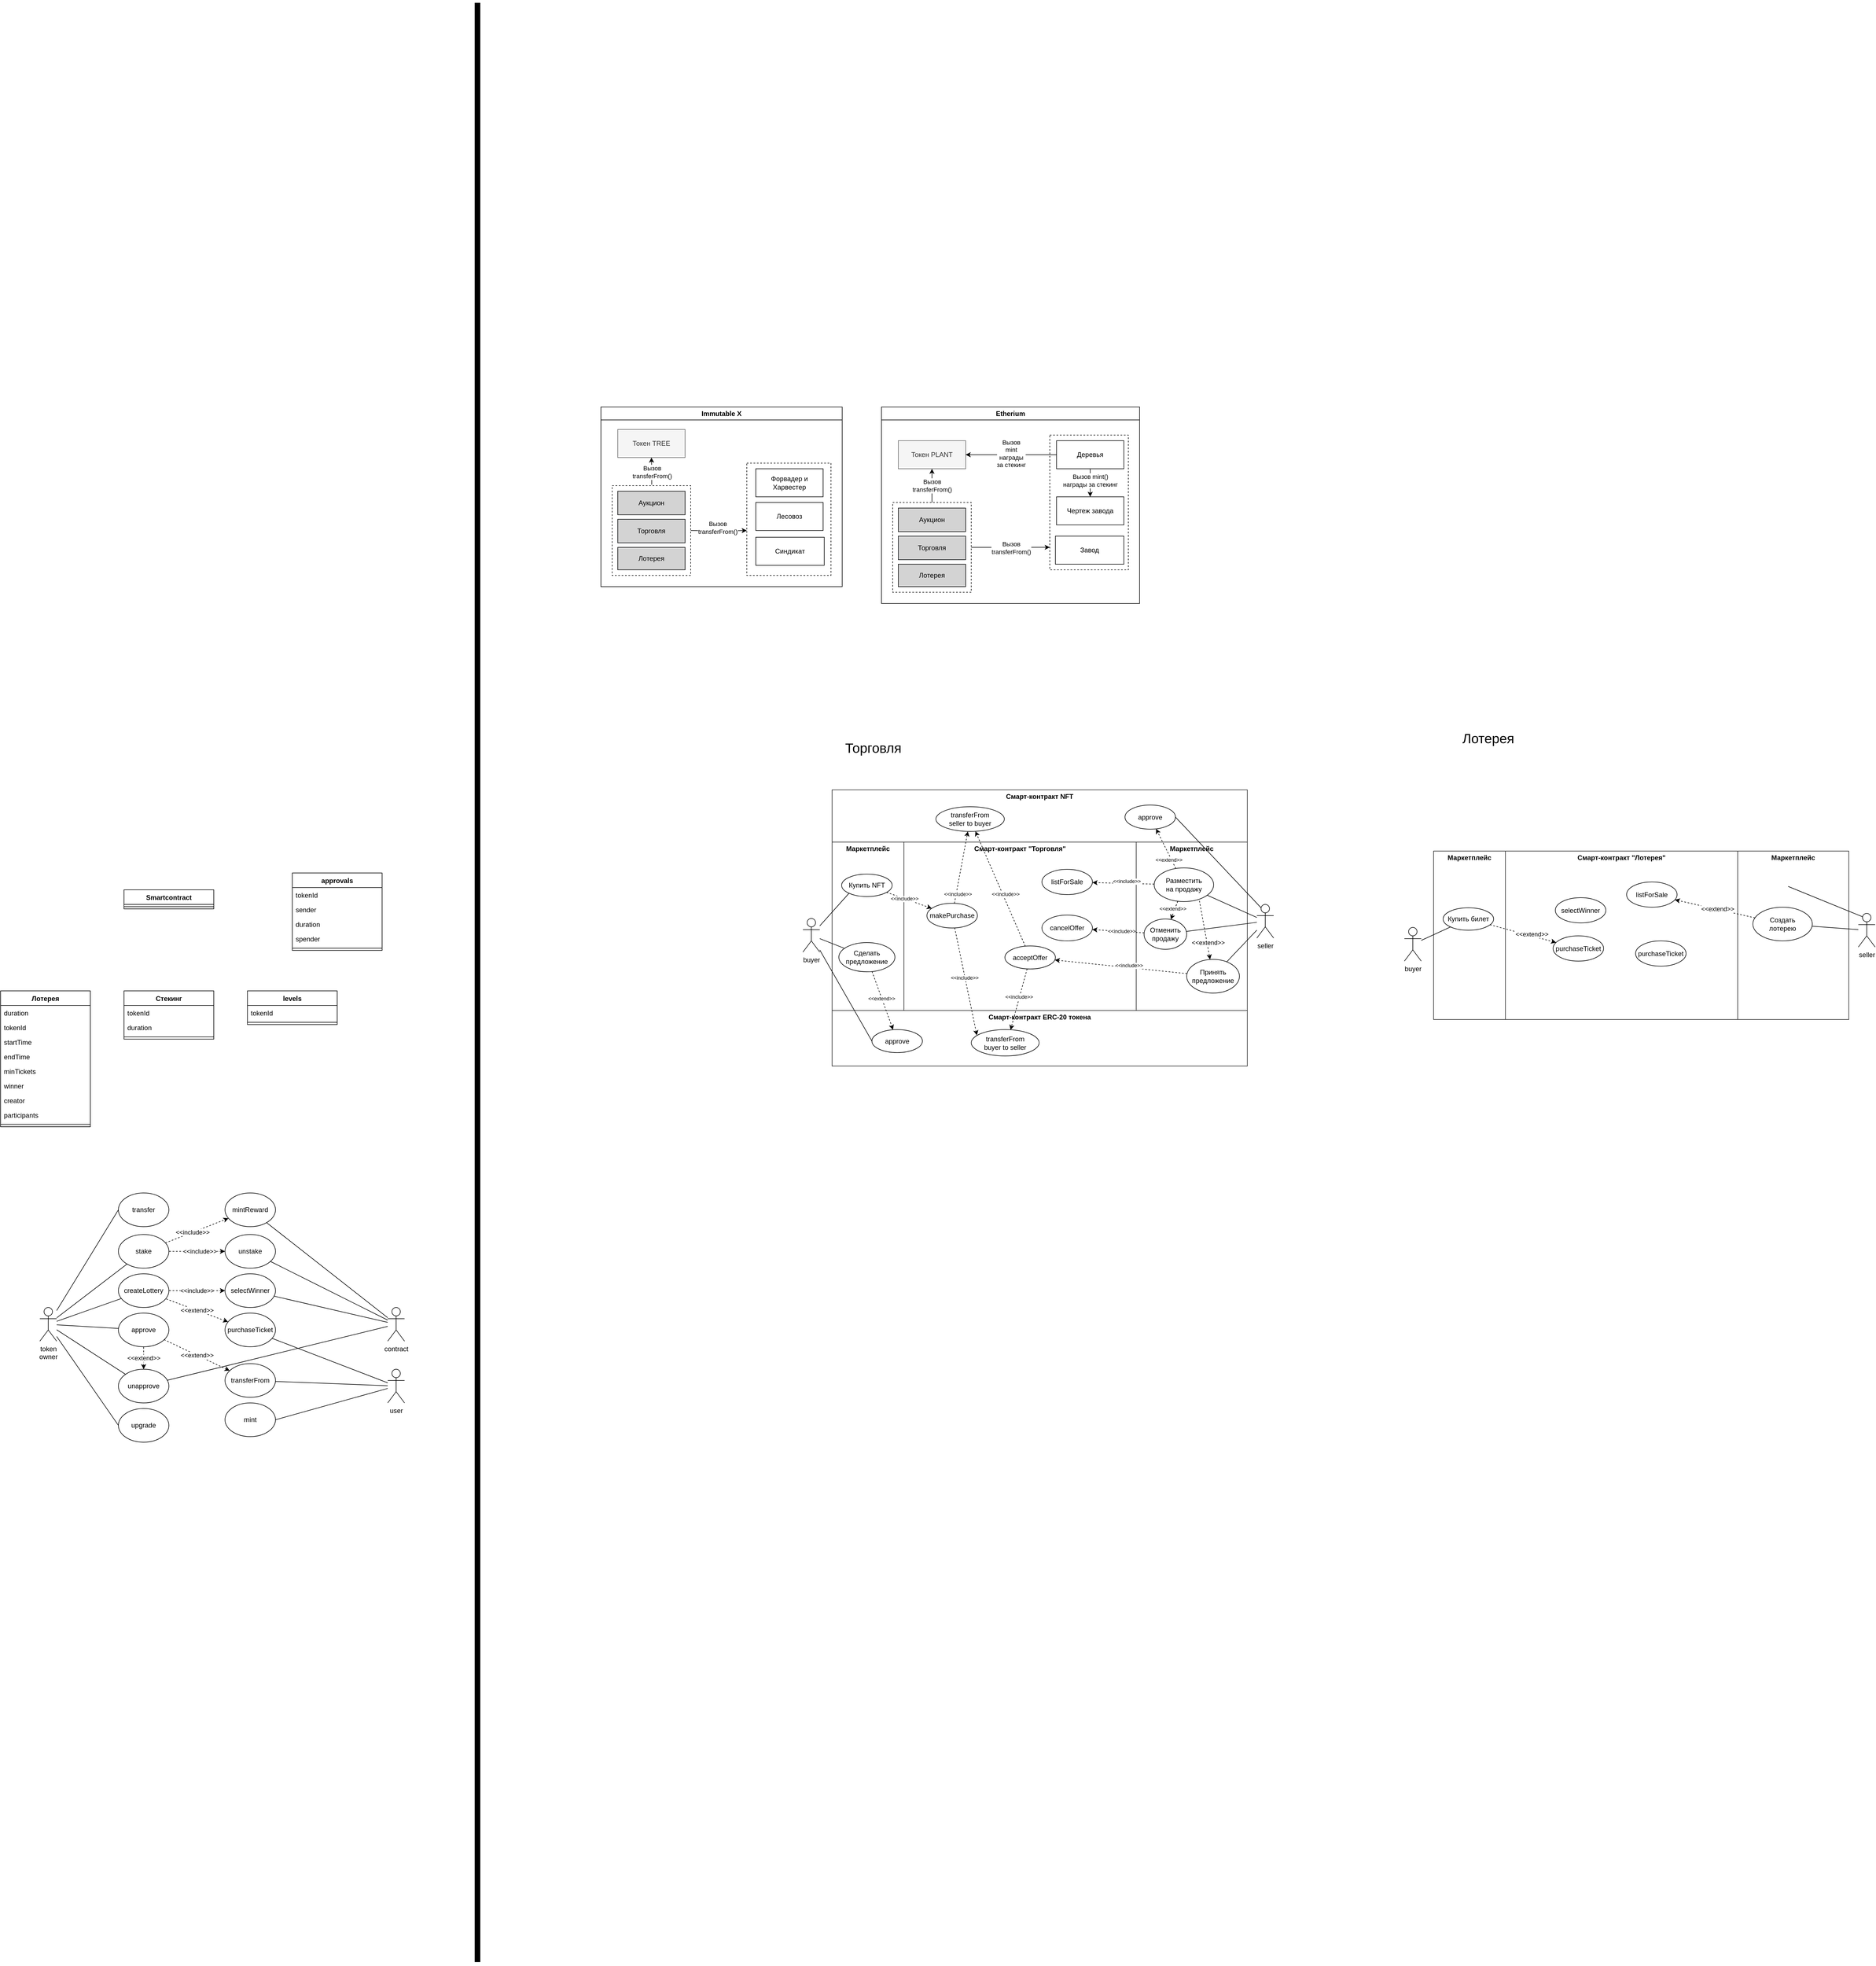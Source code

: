 <mxfile version="21.0.2" type="github">
  <diagram name="Страница 1" id="BOJsoSEfQLmtbxHjsDLz">
    <mxGraphModel dx="717" dy="1202" grid="0" gridSize="10" guides="1" tooltips="1" connect="1" arrows="1" fold="1" page="0" pageScale="1" pageWidth="1169" pageHeight="827" math="0" shadow="0">
      <root>
        <mxCell id="0" />
        <mxCell id="1" parent="0" />
        <mxCell id="U-HvtogTb1K9tVLTSSLx-77" value="Смарт-контракт &quot;Торговля&quot;" style="swimlane;whiteSpace=wrap;html=1;labelBorderColor=none;swimlaneLine=0;fontColor=default;strokeColor=#242424;" vertex="1" parent="1">
          <mxGeometry x="1760" y="825" width="414" height="300" as="geometry" />
        </mxCell>
        <mxCell id="U-HvtogTb1K9tVLTSSLx-73" value="acceptOffer" style="ellipse;whiteSpace=wrap;html=1;" vertex="1" parent="U-HvtogTb1K9tVLTSSLx-77">
          <mxGeometry x="180" y="185" width="90" height="41" as="geometry" />
        </mxCell>
        <mxCell id="U-HvtogTb1K9tVLTSSLx-120" value="cancelOffer" style="ellipse;whiteSpace=wrap;html=1;" vertex="1" parent="U-HvtogTb1K9tVLTSSLx-77">
          <mxGeometry x="246" y="130" width="90" height="46" as="geometry" />
        </mxCell>
        <mxCell id="U-HvtogTb1K9tVLTSSLx-128" value="listForSale" style="ellipse;whiteSpace=wrap;html=1;" vertex="1" parent="U-HvtogTb1K9tVLTSSLx-77">
          <mxGeometry x="246" y="48.5" width="90" height="45" as="geometry" />
        </mxCell>
        <mxCell id="U-HvtogTb1K9tVLTSSLx-143" value="makePurchase" style="ellipse;whiteSpace=wrap;html=1;" vertex="1" parent="U-HvtogTb1K9tVLTSSLx-77">
          <mxGeometry x="41" y="109" width="90" height="44" as="geometry" />
        </mxCell>
        <mxCell id="U-HvtogTb1K9tVLTSSLx-76" value="Смарт-контракт NFT" style="swimlane;whiteSpace=wrap;html=1;swimlaneLine=0;gradientColor=none;fillColor=none;strokeColor=#242424;fontColor=default;" vertex="1" parent="1">
          <mxGeometry x="1632" y="732" width="740" height="93" as="geometry" />
        </mxCell>
        <mxCell id="U-HvtogTb1K9tVLTSSLx-75" value="approve" style="ellipse;whiteSpace=wrap;html=1;" vertex="1" parent="U-HvtogTb1K9tVLTSSLx-76">
          <mxGeometry x="522" y="27" width="90" height="43" as="geometry" />
        </mxCell>
        <mxCell id="U-HvtogTb1K9tVLTSSLx-79" value="transferFrom &lt;br&gt;seller to buyer" style="ellipse;whiteSpace=wrap;html=1;" vertex="1" parent="U-HvtogTb1K9tVLTSSLx-76">
          <mxGeometry x="185" y="30" width="122" height="44" as="geometry" />
        </mxCell>
        <mxCell id="U-HvtogTb1K9tVLTSSLx-80" value="Смарт-контракт ERC-20 токена" style="swimlane;whiteSpace=wrap;html=1;swimlaneLine=0;gradientColor=none;fillColor=none;strokeColor=#242424;fontColor=default;" vertex="1" parent="1">
          <mxGeometry x="1632" y="1125" width="740" height="99" as="geometry" />
        </mxCell>
        <mxCell id="U-HvtogTb1K9tVLTSSLx-93" value="approve" style="ellipse;whiteSpace=wrap;html=1;" vertex="1" parent="U-HvtogTb1K9tVLTSSLx-80">
          <mxGeometry x="71" y="34" width="90" height="41" as="geometry" />
        </mxCell>
        <mxCell id="U-HvtogTb1K9tVLTSSLx-94" value="transferFrom &lt;br&gt;buyer to seller" style="ellipse;whiteSpace=wrap;html=1;" vertex="1" parent="U-HvtogTb1K9tVLTSSLx-80">
          <mxGeometry x="248" y="34" width="121" height="47" as="geometry" />
        </mxCell>
        <mxCell id="U-HvtogTb1K9tVLTSSLx-109" value="Маркетплейс" style="swimlane;whiteSpace=wrap;html=1;labelBorderColor=none;swimlaneLine=0;fillStyle=solid;gradientColor=none;fillColor=none;strokeColor=#242424;fontColor=default;" vertex="1" parent="1">
          <mxGeometry x="1632" y="825" width="128" height="300" as="geometry" />
        </mxCell>
        <mxCell id="U-HvtogTb1K9tVLTSSLx-111" value="Сделать предложение" style="ellipse;whiteSpace=wrap;html=1;" vertex="1" parent="U-HvtogTb1K9tVLTSSLx-109">
          <mxGeometry x="12" y="179" width="100" height="52" as="geometry" />
        </mxCell>
        <mxCell id="U-HvtogTb1K9tVLTSSLx-135" value="Купить NFT" style="ellipse;whiteSpace=wrap;html=1;" vertex="1" parent="U-HvtogTb1K9tVLTSSLx-109">
          <mxGeometry x="17" y="57" width="90" height="40" as="geometry" />
        </mxCell>
        <mxCell id="U-HvtogTb1K9tVLTSSLx-148" value="Маркетплейс" style="swimlane;whiteSpace=wrap;html=1;labelBorderColor=none;swimlaneLine=0;fillStyle=solid;gradientColor=none;fillColor=none;strokeColor=#242424;fontColor=default;" vertex="1" parent="1">
          <mxGeometry x="2174" y="825" width="198" height="300" as="geometry" />
        </mxCell>
        <mxCell id="U-HvtogTb1K9tVLTSSLx-115" value="Принять предложение" style="ellipse;whiteSpace=wrap;html=1;" vertex="1" parent="U-HvtogTb1K9tVLTSSLx-148">
          <mxGeometry x="90" y="209" width="94" height="60" as="geometry" />
        </mxCell>
        <mxCell id="U-HvtogTb1K9tVLTSSLx-116" value="Разместить &lt;br&gt;на продажу" style="ellipse;whiteSpace=wrap;html=1;" vertex="1" parent="U-HvtogTb1K9tVLTSSLx-148">
          <mxGeometry x="32" y="46" width="106" height="60" as="geometry" />
        </mxCell>
        <mxCell id="U-HvtogTb1K9tVLTSSLx-92" value="Отменить продажу" style="ellipse;whiteSpace=wrap;html=1;" vertex="1" parent="U-HvtogTb1K9tVLTSSLx-148">
          <mxGeometry x="14" y="137" width="76" height="54" as="geometry" />
        </mxCell>
        <mxCell id="U-HvtogTb1K9tVLTSSLx-162" style="rounded=0;orthogonalLoop=1;jettySize=auto;html=1;endArrow=classic;endFill=1;dashed=1;" edge="1" parent="U-HvtogTb1K9tVLTSSLx-148" source="U-HvtogTb1K9tVLTSSLx-116" target="U-HvtogTb1K9tVLTSSLx-92">
          <mxGeometry relative="1" as="geometry">
            <mxPoint x="92" y="192" as="sourcePoint" />
            <mxPoint x="91" y="235" as="targetPoint" />
          </mxGeometry>
        </mxCell>
        <mxCell id="U-HvtogTb1K9tVLTSSLx-163" value="&amp;lt;&amp;lt;extend&amp;gt;&amp;gt;" style="edgeLabel;html=1;align=center;verticalAlign=middle;resizable=0;points=[];fontSize=9;" vertex="1" connectable="0" parent="U-HvtogTb1K9tVLTSSLx-162">
          <mxGeometry x="-0.112" y="-4" relative="1" as="geometry">
            <mxPoint as="offset" />
          </mxGeometry>
        </mxCell>
        <mxCell id="U-HvtogTb1K9tVLTSSLx-182" value="" style="rounded=0;orthogonalLoop=1;jettySize=auto;html=1;endArrow=none;endFill=1;dashed=1;" edge="1" parent="U-HvtogTb1K9tVLTSSLx-148" source="U-HvtogTb1K9tVLTSSLx-116" target="U-HvtogTb1K9tVLTSSLx-92">
          <mxGeometry relative="1" as="geometry">
            <mxPoint x="2300" y="930" as="sourcePoint" />
            <mxPoint x="2268" y="1047" as="targetPoint" />
          </mxGeometry>
        </mxCell>
        <mxCell id="U-HvtogTb1K9tVLTSSLx-183" value="&amp;lt;&amp;lt;extend&amp;gt;&amp;gt;" style="edgeLabel;html=1;align=center;verticalAlign=middle;resizable=0;points=[];fontSize=9;" vertex="1" connectable="0" parent="U-HvtogTb1K9tVLTSSLx-182">
          <mxGeometry x="-0.112" y="-4" relative="1" as="geometry">
            <mxPoint as="offset" />
          </mxGeometry>
        </mxCell>
        <mxCell id="U-HvtogTb1K9tVLTSSLx-160" style="rounded=0;orthogonalLoop=1;jettySize=auto;html=1;endArrow=classic;endFill=1;dashed=1;startArrow=none;exitX=0.761;exitY=0.977;exitDx=0;exitDy=0;exitPerimeter=0;" edge="1" parent="U-HvtogTb1K9tVLTSSLx-148" source="U-HvtogTb1K9tVLTSSLx-116" target="U-HvtogTb1K9tVLTSSLx-115">
          <mxGeometry relative="1" as="geometry">
            <mxPoint x="60" y="168" as="sourcePoint" />
            <mxPoint x="-200" y="157" as="targetPoint" />
          </mxGeometry>
        </mxCell>
        <mxCell id="U-HvtogTb1K9tVLTSSLx-185" value="&amp;lt;&amp;lt;extend&amp;gt;&amp;gt;" style="edgeLabel;html=1;align=center;verticalAlign=middle;resizable=0;points=[];" vertex="1" connectable="0" parent="U-HvtogTb1K9tVLTSSLx-160">
          <mxGeometry x="0.083" y="1" relative="1" as="geometry">
            <mxPoint x="4" y="18" as="offset" />
          </mxGeometry>
        </mxCell>
        <mxCell id="nKu6EM1XER9Ci5rSMsAZ-72" value="Etherium" style="swimlane;whiteSpace=wrap;html=1;" parent="1" vertex="1">
          <mxGeometry x="1720" y="50" width="460" height="350" as="geometry" />
        </mxCell>
        <mxCell id="U-HvtogTb1K9tVLTSSLx-21" value="" style="rounded=0;whiteSpace=wrap;html=1;fillColor=none;dashed=1;" vertex="1" parent="nKu6EM1XER9Ci5rSMsAZ-72">
          <mxGeometry x="20" y="170" width="140" height="160" as="geometry" />
        </mxCell>
        <mxCell id="nKu6EM1XER9Ci5rSMsAZ-283" value="Лотерея" style="rounded=0;whiteSpace=wrap;html=1;fillColor=#d3d3d3;" parent="nKu6EM1XER9Ci5rSMsAZ-72" vertex="1">
          <mxGeometry x="30" y="280" width="120" height="40" as="geometry" />
        </mxCell>
        <mxCell id="nKu6EM1XER9Ci5rSMsAZ-284" value="Аукцион" style="rounded=0;whiteSpace=wrap;html=1;fillColor=#d3d3d3;" parent="nKu6EM1XER9Ci5rSMsAZ-72" vertex="1">
          <mxGeometry x="30" y="180" width="120" height="42" as="geometry" />
        </mxCell>
        <mxCell id="nKu6EM1XER9Ci5rSMsAZ-285" value="Торговля" style="rounded=0;whiteSpace=wrap;html=1;fillColor=#d3d3d3;strokeColor=#030608;" parent="nKu6EM1XER9Ci5rSMsAZ-72" vertex="1">
          <mxGeometry x="30" y="230" width="120" height="42" as="geometry" />
        </mxCell>
        <mxCell id="nKu6EM1XER9Ci5rSMsAZ-290" style="edgeStyle=orthogonalEdgeStyle;rounded=0;orthogonalLoop=1;jettySize=auto;html=1;startArrow=none;startFill=0;endArrow=classic;endFill=1;exitX=0.5;exitY=0;exitDx=0;exitDy=0;" parent="nKu6EM1XER9Ci5rSMsAZ-72" source="U-HvtogTb1K9tVLTSSLx-21" target="nKu6EM1XER9Ci5rSMsAZ-299" edge="1">
          <mxGeometry relative="1" as="geometry">
            <mxPoint x="90" y="260" as="sourcePoint" />
            <mxPoint x="90" y="330" as="targetPoint" />
            <Array as="points" />
          </mxGeometry>
        </mxCell>
        <mxCell id="nKu6EM1XER9Ci5rSMsAZ-293" value="Вызов&lt;br&gt;transferFrom()" style="edgeLabel;html=1;align=center;verticalAlign=middle;resizable=0;points=[];" parent="nKu6EM1XER9Ci5rSMsAZ-290" vertex="1" connectable="0">
          <mxGeometry x="0.236" y="1" relative="1" as="geometry">
            <mxPoint x="1" y="7" as="offset" />
          </mxGeometry>
        </mxCell>
        <mxCell id="nKu6EM1XER9Ci5rSMsAZ-296" value="Деревья" style="rounded=0;whiteSpace=wrap;html=1;" parent="nKu6EM1XER9Ci5rSMsAZ-72" vertex="1">
          <mxGeometry x="312" y="60" width="120" height="50" as="geometry" />
        </mxCell>
        <mxCell id="nKu6EM1XER9Ci5rSMsAZ-299" value="Токен PLANT" style="rounded=0;whiteSpace=wrap;html=1;fillColor=#f5f5f5;fontColor=#333333;strokeColor=#666666;" parent="nKu6EM1XER9Ci5rSMsAZ-72" vertex="1">
          <mxGeometry x="30" y="60" width="120" height="50" as="geometry" />
        </mxCell>
        <mxCell id="nKu6EM1XER9Ci5rSMsAZ-300" style="edgeStyle=orthogonalEdgeStyle;rounded=0;orthogonalLoop=1;jettySize=auto;html=1;" parent="nKu6EM1XER9Ci5rSMsAZ-72" source="nKu6EM1XER9Ci5rSMsAZ-296" target="nKu6EM1XER9Ci5rSMsAZ-299" edge="1">
          <mxGeometry relative="1" as="geometry">
            <Array as="points" />
            <mxPoint x="-100" y="180" as="sourcePoint" />
          </mxGeometry>
        </mxCell>
        <mxCell id="nKu6EM1XER9Ci5rSMsAZ-301" value="Вызов&lt;br&gt;mint&lt;br&gt;награды &lt;br&gt;за стекинг" style="edgeLabel;html=1;align=center;verticalAlign=middle;resizable=0;points=[];" parent="nKu6EM1XER9Ci5rSMsAZ-300" vertex="1" connectable="0">
          <mxGeometry x="-0.15" relative="1" as="geometry">
            <mxPoint x="-12" y="-2" as="offset" />
          </mxGeometry>
        </mxCell>
        <mxCell id="nKu6EM1XER9Ci5rSMsAZ-302" value="Чертеж завода" style="rounded=0;whiteSpace=wrap;html=1;" parent="nKu6EM1XER9Ci5rSMsAZ-72" vertex="1">
          <mxGeometry x="312" y="160" width="120" height="50" as="geometry" />
        </mxCell>
        <mxCell id="nKu6EM1XER9Ci5rSMsAZ-303" value="" style="endArrow=classic;startArrow=none;html=1;rounded=0;startFill=0;" parent="nKu6EM1XER9Ci5rSMsAZ-72" source="nKu6EM1XER9Ci5rSMsAZ-296" target="nKu6EM1XER9Ci5rSMsAZ-302" edge="1">
          <mxGeometry width="50" height="50" relative="1" as="geometry">
            <mxPoint x="-100" y="120" as="sourcePoint" />
            <mxPoint x="30" y="130" as="targetPoint" />
          </mxGeometry>
        </mxCell>
        <mxCell id="nKu6EM1XER9Ci5rSMsAZ-306" value="Вызов mint()&lt;br style=&quot;border-color: var(--border-color);&quot;&gt;награды за стекинг" style="edgeLabel;html=1;align=center;verticalAlign=middle;resizable=0;points=[];" parent="nKu6EM1XER9Ci5rSMsAZ-303" vertex="1" connectable="0">
          <mxGeometry x="-0.34" y="2" relative="1" as="geometry">
            <mxPoint x="-2" y="4" as="offset" />
          </mxGeometry>
        </mxCell>
        <mxCell id="nKu6EM1XER9Ci5rSMsAZ-297" value="Завод" style="rounded=0;whiteSpace=wrap;html=1;" parent="nKu6EM1XER9Ci5rSMsAZ-72" vertex="1">
          <mxGeometry x="310" y="230" width="122" height="50" as="geometry" />
        </mxCell>
        <mxCell id="U-HvtogTb1K9tVLTSSLx-20" value="" style="rounded=0;whiteSpace=wrap;html=1;fillColor=none;dashed=1;" vertex="1" parent="nKu6EM1XER9Ci5rSMsAZ-72">
          <mxGeometry x="300" y="50" width="140" height="240" as="geometry" />
        </mxCell>
        <mxCell id="U-HvtogTb1K9tVLTSSLx-18" style="edgeStyle=orthogonalEdgeStyle;rounded=0;orthogonalLoop=1;jettySize=auto;html=1;entryX=0;entryY=0.833;entryDx=0;entryDy=0;startArrow=none;startFill=0;endArrow=classic;endFill=1;entryPerimeter=0;" edge="1" parent="nKu6EM1XER9Ci5rSMsAZ-72" source="U-HvtogTb1K9tVLTSSLx-21" target="U-HvtogTb1K9tVLTSSLx-20">
          <mxGeometry relative="1" as="geometry">
            <mxPoint x="210" y="310" as="sourcePoint" />
            <mxPoint x="210" y="230" as="targetPoint" />
          </mxGeometry>
        </mxCell>
        <mxCell id="U-HvtogTb1K9tVLTSSLx-19" value="Вызов&lt;br style=&quot;border-color: var(--border-color);&quot;&gt;transferFrom()" style="edgeLabel;html=1;align=center;verticalAlign=middle;resizable=0;points=[];" vertex="1" connectable="0" parent="U-HvtogTb1K9tVLTSSLx-18">
          <mxGeometry x="0.262" relative="1" as="geometry">
            <mxPoint x="-18" y="1" as="offset" />
          </mxGeometry>
        </mxCell>
        <mxCell id="nKu6EM1XER9Ci5rSMsAZ-115" style="rounded=0;orthogonalLoop=1;jettySize=auto;html=1;startArrow=none;startFill=0;endArrow=none;endFill=0;" parent="1" source="nKu6EM1XER9Ci5rSMsAZ-113" target="nKu6EM1XER9Ci5rSMsAZ-114" edge="1">
          <mxGeometry relative="1" as="geometry" />
        </mxCell>
        <mxCell id="nKu6EM1XER9Ci5rSMsAZ-155" style="rounded=0;orthogonalLoop=1;jettySize=auto;html=1;startArrow=none;startFill=0;endArrow=none;endFill=0;" parent="1" source="nKu6EM1XER9Ci5rSMsAZ-113" target="nKu6EM1XER9Ci5rSMsAZ-153" edge="1">
          <mxGeometry relative="1" as="geometry" />
        </mxCell>
        <mxCell id="nKu6EM1XER9Ci5rSMsAZ-188" style="edgeStyle=none;rounded=0;orthogonalLoop=1;jettySize=auto;html=1;entryX=0;entryY=0.5;entryDx=0;entryDy=0;startArrow=none;startFill=0;endArrow=none;endFill=0;" parent="1" source="nKu6EM1XER9Ci5rSMsAZ-113" target="nKu6EM1XER9Ci5rSMsAZ-187" edge="1">
          <mxGeometry relative="1" as="geometry" />
        </mxCell>
        <mxCell id="nKu6EM1XER9Ci5rSMsAZ-190" style="edgeStyle=none;rounded=0;orthogonalLoop=1;jettySize=auto;html=1;startArrow=none;startFill=0;endArrow=none;endFill=0;" parent="1" source="nKu6EM1XER9Ci5rSMsAZ-113" target="nKu6EM1XER9Ci5rSMsAZ-172" edge="1">
          <mxGeometry relative="1" as="geometry">
            <mxPoint x="360" y="1734" as="targetPoint" />
          </mxGeometry>
        </mxCell>
        <mxCell id="nKu6EM1XER9Ci5rSMsAZ-251" style="edgeStyle=none;rounded=0;orthogonalLoop=1;jettySize=auto;html=1;startArrow=none;startFill=0;endArrow=none;endFill=0;" parent="1" source="nKu6EM1XER9Ci5rSMsAZ-113" target="nKu6EM1XER9Ci5rSMsAZ-250" edge="1">
          <mxGeometry relative="1" as="geometry" />
        </mxCell>
        <mxCell id="nKu6EM1XER9Ci5rSMsAZ-113" value="token&lt;br&gt;owner" style="shape=umlActor;verticalLabelPosition=bottom;verticalAlign=top;html=1;outlineConnect=0;" parent="1" vertex="1">
          <mxGeometry x="220" y="1654" width="30" height="60" as="geometry" />
        </mxCell>
        <mxCell id="nKu6EM1XER9Ci5rSMsAZ-114" value="stake" style="ellipse;whiteSpace=wrap;html=1;" parent="1" vertex="1">
          <mxGeometry x="360" y="1524" width="90" height="60" as="geometry" />
        </mxCell>
        <mxCell id="nKu6EM1XER9Ci5rSMsAZ-117" value="Лотерея" style="swimlane;fontStyle=1;align=center;verticalAlign=top;childLayout=stackLayout;horizontal=1;startSize=26;horizontalStack=0;resizeParent=1;resizeParentMax=0;resizeLast=0;collapsible=1;marginBottom=0;" parent="1" vertex="1">
          <mxGeometry x="150" y="1090" width="160" height="242" as="geometry" />
        </mxCell>
        <mxCell id="nKu6EM1XER9Ci5rSMsAZ-122" value="duration" style="text;strokeColor=none;fillColor=none;align=left;verticalAlign=top;spacingLeft=4;spacingRight=4;overflow=hidden;rotatable=0;points=[[0,0.5],[1,0.5]];portConstraint=eastwest;" parent="nKu6EM1XER9Ci5rSMsAZ-117" vertex="1">
          <mxGeometry y="26" width="160" height="26" as="geometry" />
        </mxCell>
        <mxCell id="nKu6EM1XER9Ci5rSMsAZ-135" value="tokenId" style="text;strokeColor=none;fillColor=none;align=left;verticalAlign=top;spacingLeft=4;spacingRight=4;overflow=hidden;rotatable=0;points=[[0,0.5],[1,0.5]];portConstraint=eastwest;" parent="nKu6EM1XER9Ci5rSMsAZ-117" vertex="1">
          <mxGeometry y="52" width="160" height="26" as="geometry" />
        </mxCell>
        <mxCell id="nKu6EM1XER9Ci5rSMsAZ-123" value="startTime" style="text;strokeColor=none;fillColor=none;align=left;verticalAlign=top;spacingLeft=4;spacingRight=4;overflow=hidden;rotatable=0;points=[[0,0.5],[1,0.5]];portConstraint=eastwest;" parent="nKu6EM1XER9Ci5rSMsAZ-117" vertex="1">
          <mxGeometry y="78" width="160" height="26" as="geometry" />
        </mxCell>
        <mxCell id="nKu6EM1XER9Ci5rSMsAZ-118" value="endTime" style="text;strokeColor=none;fillColor=none;align=left;verticalAlign=top;spacingLeft=4;spacingRight=4;overflow=hidden;rotatable=0;points=[[0,0.5],[1,0.5]];portConstraint=eastwest;" parent="nKu6EM1XER9Ci5rSMsAZ-117" vertex="1">
          <mxGeometry y="104" width="160" height="26" as="geometry" />
        </mxCell>
        <mxCell id="nKu6EM1XER9Ci5rSMsAZ-124" value="minTickets" style="text;strokeColor=none;fillColor=none;align=left;verticalAlign=top;spacingLeft=4;spacingRight=4;overflow=hidden;rotatable=0;points=[[0,0.5],[1,0.5]];portConstraint=eastwest;" parent="nKu6EM1XER9Ci5rSMsAZ-117" vertex="1">
          <mxGeometry y="130" width="160" height="26" as="geometry" />
        </mxCell>
        <mxCell id="nKu6EM1XER9Ci5rSMsAZ-134" value="winner" style="text;strokeColor=none;fillColor=none;align=left;verticalAlign=top;spacingLeft=4;spacingRight=4;overflow=hidden;rotatable=0;points=[[0,0.5],[1,0.5]];portConstraint=eastwest;" parent="nKu6EM1XER9Ci5rSMsAZ-117" vertex="1">
          <mxGeometry y="156" width="160" height="26" as="geometry" />
        </mxCell>
        <mxCell id="nKu6EM1XER9Ci5rSMsAZ-121" value="creator" style="text;strokeColor=none;fillColor=none;align=left;verticalAlign=top;spacingLeft=4;spacingRight=4;overflow=hidden;rotatable=0;points=[[0,0.5],[1,0.5]];portConstraint=eastwest;" parent="nKu6EM1XER9Ci5rSMsAZ-117" vertex="1">
          <mxGeometry y="182" width="160" height="26" as="geometry" />
        </mxCell>
        <mxCell id="nKu6EM1XER9Ci5rSMsAZ-136" value="participants" style="text;strokeColor=none;fillColor=none;align=left;verticalAlign=top;spacingLeft=4;spacingRight=4;overflow=hidden;rotatable=0;points=[[0,0.5],[1,0.5]];portConstraint=eastwest;" parent="nKu6EM1XER9Ci5rSMsAZ-117" vertex="1">
          <mxGeometry y="208" width="160" height="26" as="geometry" />
        </mxCell>
        <mxCell id="nKu6EM1XER9Ci5rSMsAZ-119" value="" style="line;strokeWidth=1;fillColor=none;align=left;verticalAlign=middle;spacingTop=-1;spacingLeft=3;spacingRight=3;rotatable=0;labelPosition=right;points=[];portConstraint=eastwest;strokeColor=inherit;" parent="nKu6EM1XER9Ci5rSMsAZ-117" vertex="1">
          <mxGeometry y="234" width="160" height="8" as="geometry" />
        </mxCell>
        <mxCell id="nKu6EM1XER9Ci5rSMsAZ-137" value="levels" style="swimlane;fontStyle=1;align=center;verticalAlign=top;childLayout=stackLayout;horizontal=1;startSize=26;horizontalStack=0;resizeParent=1;resizeParentMax=0;resizeLast=0;collapsible=1;marginBottom=0;" parent="1" vertex="1">
          <mxGeometry x="590" y="1090" width="160" height="60" as="geometry" />
        </mxCell>
        <mxCell id="nKu6EM1XER9Ci5rSMsAZ-243" value="tokenId" style="text;strokeColor=none;fillColor=none;align=left;verticalAlign=top;spacingLeft=4;spacingRight=4;overflow=hidden;rotatable=0;points=[[0,0.5],[1,0.5]];portConstraint=eastwest;" parent="nKu6EM1XER9Ci5rSMsAZ-137" vertex="1">
          <mxGeometry y="26" width="160" height="26" as="geometry" />
        </mxCell>
        <mxCell id="nKu6EM1XER9Ci5rSMsAZ-146" value="" style="line;strokeWidth=1;fillColor=none;align=left;verticalAlign=middle;spacingTop=-1;spacingLeft=3;spacingRight=3;rotatable=0;labelPosition=right;points=[];portConstraint=eastwest;strokeColor=inherit;" parent="nKu6EM1XER9Ci5rSMsAZ-137" vertex="1">
          <mxGeometry y="52" width="160" height="8" as="geometry" />
        </mxCell>
        <mxCell id="nKu6EM1XER9Ci5rSMsAZ-149" value="unstake" style="ellipse;whiteSpace=wrap;html=1;" parent="1" vertex="1">
          <mxGeometry x="550" y="1524" width="90" height="60" as="geometry" />
        </mxCell>
        <mxCell id="nKu6EM1XER9Ci5rSMsAZ-150" value="mintReward" style="ellipse;whiteSpace=wrap;html=1;" parent="1" vertex="1">
          <mxGeometry x="550" y="1450" width="90" height="60" as="geometry" />
        </mxCell>
        <mxCell id="nKu6EM1XER9Ci5rSMsAZ-151" value="" style="endArrow=none;dashed=1;html=1;rounded=0;startArrow=classic;startFill=1;" parent="1" source="nKu6EM1XER9Ci5rSMsAZ-149" target="nKu6EM1XER9Ci5rSMsAZ-114" edge="1">
          <mxGeometry width="50" height="50" relative="1" as="geometry">
            <mxPoint x="200" y="1584" as="sourcePoint" />
            <mxPoint x="250" y="1534" as="targetPoint" />
          </mxGeometry>
        </mxCell>
        <mxCell id="nKu6EM1XER9Ci5rSMsAZ-177" value="&amp;lt;&amp;lt;include&amp;gt;&amp;gt;" style="edgeLabel;html=1;align=center;verticalAlign=middle;resizable=0;points=[];" parent="nKu6EM1XER9Ci5rSMsAZ-151" vertex="1" connectable="0">
          <mxGeometry x="-0.102" relative="1" as="geometry">
            <mxPoint as="offset" />
          </mxGeometry>
        </mxCell>
        <mxCell id="nKu6EM1XER9Ci5rSMsAZ-152" value="" style="endArrow=classic;dashed=1;html=1;rounded=0;endFill=1;" parent="1" source="nKu6EM1XER9Ci5rSMsAZ-114" target="nKu6EM1XER9Ci5rSMsAZ-150" edge="1">
          <mxGeometry width="50" height="50" relative="1" as="geometry">
            <mxPoint x="467" y="1705" as="sourcePoint" />
            <mxPoint x="443" y="1633" as="targetPoint" />
          </mxGeometry>
        </mxCell>
        <mxCell id="nKu6EM1XER9Ci5rSMsAZ-178" value="&amp;lt;&amp;lt;include&amp;gt;&amp;gt;" style="edgeLabel;html=1;align=center;verticalAlign=middle;resizable=0;points=[];" parent="nKu6EM1XER9Ci5rSMsAZ-152" vertex="1" connectable="0">
          <mxGeometry x="-0.143" y="1" relative="1" as="geometry">
            <mxPoint as="offset" />
          </mxGeometry>
        </mxCell>
        <mxCell id="nKu6EM1XER9Ci5rSMsAZ-153" value="createLottery" style="ellipse;whiteSpace=wrap;html=1;" parent="1" vertex="1">
          <mxGeometry x="360" y="1594" width="90" height="60" as="geometry" />
        </mxCell>
        <mxCell id="nKu6EM1XER9Ci5rSMsAZ-158" value="purchaseTicket" style="ellipse;whiteSpace=wrap;html=1;" parent="1" vertex="1">
          <mxGeometry x="550" y="1664" width="90" height="60" as="geometry" />
        </mxCell>
        <mxCell id="nKu6EM1XER9Ci5rSMsAZ-159" value="selectWinner" style="ellipse;whiteSpace=wrap;html=1;" parent="1" vertex="1">
          <mxGeometry x="550" y="1594" width="90" height="60" as="geometry" />
        </mxCell>
        <mxCell id="nKu6EM1XER9Ci5rSMsAZ-167" style="edgeStyle=none;rounded=0;orthogonalLoop=1;jettySize=auto;html=1;startArrow=none;startFill=0;endArrow=none;endFill=0;" parent="1" source="nKu6EM1XER9Ci5rSMsAZ-164" target="nKu6EM1XER9Ci5rSMsAZ-150" edge="1">
          <mxGeometry relative="1" as="geometry" />
        </mxCell>
        <mxCell id="nKu6EM1XER9Ci5rSMsAZ-168" style="edgeStyle=none;rounded=0;orthogonalLoop=1;jettySize=auto;html=1;startArrow=none;startFill=0;endArrow=none;endFill=0;" parent="1" source="nKu6EM1XER9Ci5rSMsAZ-164" target="nKu6EM1XER9Ci5rSMsAZ-149" edge="1">
          <mxGeometry relative="1" as="geometry" />
        </mxCell>
        <mxCell id="nKu6EM1XER9Ci5rSMsAZ-169" style="edgeStyle=none;rounded=0;orthogonalLoop=1;jettySize=auto;html=1;startArrow=none;startFill=0;endArrow=none;endFill=0;" parent="1" source="nKu6EM1XER9Ci5rSMsAZ-164" target="nKu6EM1XER9Ci5rSMsAZ-159" edge="1">
          <mxGeometry relative="1" as="geometry" />
        </mxCell>
        <mxCell id="nKu6EM1XER9Ci5rSMsAZ-255" style="edgeStyle=none;rounded=0;orthogonalLoop=1;jettySize=auto;html=1;startArrow=none;startFill=0;endArrow=none;endFill=0;" parent="1" source="nKu6EM1XER9Ci5rSMsAZ-164" target="nKu6EM1XER9Ci5rSMsAZ-250" edge="1">
          <mxGeometry relative="1" as="geometry" />
        </mxCell>
        <mxCell id="nKu6EM1XER9Ci5rSMsAZ-164" value="contract" style="shape=umlActor;verticalLabelPosition=bottom;verticalAlign=top;html=1;outlineConnect=0;" parent="1" vertex="1">
          <mxGeometry x="840" y="1654" width="30" height="60" as="geometry" />
        </mxCell>
        <mxCell id="nKu6EM1XER9Ci5rSMsAZ-171" value="&amp;lt;&amp;lt;include&amp;gt;&amp;gt;" style="edgeStyle=none;rounded=0;orthogonalLoop=1;jettySize=auto;html=1;startArrow=classic;startFill=1;endArrow=none;endFill=0;dashed=1;" parent="1" source="nKu6EM1XER9Ci5rSMsAZ-159" target="nKu6EM1XER9Ci5rSMsAZ-153" edge="1">
          <mxGeometry relative="1" as="geometry">
            <mxPoint x="530" y="1691" as="sourcePoint" />
            <mxPoint x="450" y="1687" as="targetPoint" />
          </mxGeometry>
        </mxCell>
        <mxCell id="nKu6EM1XER9Ci5rSMsAZ-172" value="approve" style="ellipse;whiteSpace=wrap;html=1;" parent="1" vertex="1">
          <mxGeometry x="360" y="1664" width="90" height="60" as="geometry" />
        </mxCell>
        <mxCell id="nKu6EM1XER9Ci5rSMsAZ-181" style="edgeStyle=none;rounded=0;orthogonalLoop=1;jettySize=auto;html=1;entryX=0;entryY=0.5;entryDx=0;entryDy=0;startArrow=none;startFill=0;endArrow=none;endFill=0;" parent="1" source="nKu6EM1XER9Ci5rSMsAZ-113" target="nKu6EM1XER9Ci5rSMsAZ-180" edge="1">
          <mxGeometry relative="1" as="geometry" />
        </mxCell>
        <mxCell id="nKu6EM1XER9Ci5rSMsAZ-183" style="edgeStyle=none;rounded=0;orthogonalLoop=1;jettySize=auto;html=1;startArrow=none;startFill=0;endArrow=none;endFill=0;" parent="1" source="nKu6EM1XER9Ci5rSMsAZ-174" target="nKu6EM1XER9Ci5rSMsAZ-179" edge="1">
          <mxGeometry relative="1" as="geometry" />
        </mxCell>
        <mxCell id="nKu6EM1XER9Ci5rSMsAZ-192" style="edgeStyle=none;rounded=0;orthogonalLoop=1;jettySize=auto;html=1;startArrow=none;startFill=0;endArrow=none;endFill=0;" parent="1" source="nKu6EM1XER9Ci5rSMsAZ-174" target="nKu6EM1XER9Ci5rSMsAZ-158" edge="1">
          <mxGeometry relative="1" as="geometry" />
        </mxCell>
        <mxCell id="nKu6EM1XER9Ci5rSMsAZ-194" style="edgeStyle=none;rounded=0;orthogonalLoop=1;jettySize=auto;html=1;entryX=1;entryY=0.5;entryDx=0;entryDy=0;startArrow=none;startFill=0;endArrow=none;endFill=0;" parent="1" source="nKu6EM1XER9Ci5rSMsAZ-174" target="nKu6EM1XER9Ci5rSMsAZ-184" edge="1">
          <mxGeometry relative="1" as="geometry" />
        </mxCell>
        <mxCell id="nKu6EM1XER9Ci5rSMsAZ-174" value="user" style="shape=umlActor;verticalLabelPosition=bottom;verticalAlign=top;html=1;outlineConnect=0;" parent="1" vertex="1">
          <mxGeometry x="840" y="1764" width="30" height="60" as="geometry" />
        </mxCell>
        <mxCell id="nKu6EM1XER9Ci5rSMsAZ-179" value="transferFrom" style="ellipse;whiteSpace=wrap;html=1;" parent="1" vertex="1">
          <mxGeometry x="550" y="1754" width="90" height="60" as="geometry" />
        </mxCell>
        <mxCell id="nKu6EM1XER9Ci5rSMsAZ-180" value="transfer" style="ellipse;whiteSpace=wrap;html=1;" parent="1" vertex="1">
          <mxGeometry x="360" y="1450" width="90" height="60" as="geometry" />
        </mxCell>
        <mxCell id="nKu6EM1XER9Ci5rSMsAZ-184" value="mint" style="ellipse;whiteSpace=wrap;html=1;" parent="1" vertex="1">
          <mxGeometry x="550" y="1824" width="90" height="60" as="geometry" />
        </mxCell>
        <mxCell id="nKu6EM1XER9Ci5rSMsAZ-187" value="upgrade" style="ellipse;whiteSpace=wrap;html=1;" parent="1" vertex="1">
          <mxGeometry x="360" y="1834" width="90" height="60" as="geometry" />
        </mxCell>
        <mxCell id="nKu6EM1XER9Ci5rSMsAZ-198" value="&amp;lt;&amp;lt;extend&amp;gt;&amp;gt;" style="edgeStyle=none;rounded=0;orthogonalLoop=1;jettySize=auto;html=1;startArrow=classic;startFill=1;endArrow=none;endFill=0;dashed=1;" parent="1" source="nKu6EM1XER9Ci5rSMsAZ-158" target="nKu6EM1XER9Ci5rSMsAZ-153" edge="1">
          <mxGeometry relative="1" as="geometry">
            <mxPoint x="560" y="1634" as="sourcePoint" />
            <mxPoint x="460" y="1634" as="targetPoint" />
          </mxGeometry>
        </mxCell>
        <mxCell id="nKu6EM1XER9Ci5rSMsAZ-200" value="&amp;lt;&amp;lt;extend&amp;gt;&amp;gt;" style="edgeStyle=none;rounded=0;orthogonalLoop=1;jettySize=auto;html=1;startArrow=classic;startFill=1;endArrow=none;endFill=0;dashed=1;" parent="1" source="nKu6EM1XER9Ci5rSMsAZ-179" target="nKu6EM1XER9Ci5rSMsAZ-172" edge="1">
          <mxGeometry relative="1" as="geometry">
            <mxPoint x="570" y="1715" as="sourcePoint" />
            <mxPoint x="450" y="1653" as="targetPoint" />
          </mxGeometry>
        </mxCell>
        <mxCell id="nKu6EM1XER9Ci5rSMsAZ-213" value="Стекинг" style="swimlane;fontStyle=1;align=center;verticalAlign=top;childLayout=stackLayout;horizontal=1;startSize=26;horizontalStack=0;resizeParent=1;resizeParentMax=0;resizeLast=0;collapsible=1;marginBottom=0;" parent="1" vertex="1">
          <mxGeometry x="370" y="1090" width="160" height="86" as="geometry" />
        </mxCell>
        <mxCell id="nKu6EM1XER9Ci5rSMsAZ-232" value="tokenId" style="text;strokeColor=none;fillColor=none;align=left;verticalAlign=top;spacingLeft=4;spacingRight=4;overflow=hidden;rotatable=0;points=[[0,0.5],[1,0.5]];portConstraint=eastwest;" parent="nKu6EM1XER9Ci5rSMsAZ-213" vertex="1">
          <mxGeometry y="26" width="160" height="26" as="geometry" />
        </mxCell>
        <mxCell id="nKu6EM1XER9Ci5rSMsAZ-214" value="duration" style="text;strokeColor=none;fillColor=none;align=left;verticalAlign=top;spacingLeft=4;spacingRight=4;overflow=hidden;rotatable=0;points=[[0,0.5],[1,0.5]];portConstraint=eastwest;" parent="nKu6EM1XER9Ci5rSMsAZ-213" vertex="1">
          <mxGeometry y="52" width="160" height="26" as="geometry" />
        </mxCell>
        <mxCell id="nKu6EM1XER9Ci5rSMsAZ-222" value="" style="line;strokeWidth=1;fillColor=none;align=left;verticalAlign=middle;spacingTop=-1;spacingLeft=3;spacingRight=3;rotatable=0;labelPosition=right;points=[];portConstraint=eastwest;strokeColor=inherit;" parent="nKu6EM1XER9Ci5rSMsAZ-213" vertex="1">
          <mxGeometry y="78" width="160" height="8" as="geometry" />
        </mxCell>
        <mxCell id="nKu6EM1XER9Ci5rSMsAZ-229" value="Smartcontract" style="swimlane;fontStyle=1;align=center;verticalAlign=top;childLayout=stackLayout;horizontal=1;startSize=26;horizontalStack=0;resizeParent=1;resizeParentMax=0;resizeLast=0;collapsible=1;marginBottom=0;" parent="1" vertex="1">
          <mxGeometry x="370" y="910" width="160" height="34" as="geometry" />
        </mxCell>
        <mxCell id="nKu6EM1XER9Ci5rSMsAZ-231" value="" style="line;strokeWidth=1;fillColor=none;align=left;verticalAlign=middle;spacingTop=-1;spacingLeft=3;spacingRight=3;rotatable=0;labelPosition=right;points=[];portConstraint=eastwest;strokeColor=inherit;" parent="nKu6EM1XER9Ci5rSMsAZ-229" vertex="1">
          <mxGeometry y="26" width="160" height="8" as="geometry" />
        </mxCell>
        <mxCell id="nKu6EM1XER9Ci5rSMsAZ-236" value="approvals" style="swimlane;fontStyle=1;align=center;verticalAlign=top;childLayout=stackLayout;horizontal=1;startSize=26;horizontalStack=0;resizeParent=1;resizeParentMax=0;resizeLast=0;collapsible=1;marginBottom=0;" parent="1" vertex="1">
          <mxGeometry x="670" y="880" width="160" height="138" as="geometry" />
        </mxCell>
        <mxCell id="nKu6EM1XER9Ci5rSMsAZ-237" value="tokenId" style="text;strokeColor=none;fillColor=none;align=left;verticalAlign=top;spacingLeft=4;spacingRight=4;overflow=hidden;rotatable=0;points=[[0,0.5],[1,0.5]];portConstraint=eastwest;" parent="nKu6EM1XER9Ci5rSMsAZ-236" vertex="1">
          <mxGeometry y="26" width="160" height="26" as="geometry" />
        </mxCell>
        <mxCell id="nKu6EM1XER9Ci5rSMsAZ-241" value="sender" style="text;strokeColor=none;fillColor=none;align=left;verticalAlign=top;spacingLeft=4;spacingRight=4;overflow=hidden;rotatable=0;points=[[0,0.5],[1,0.5]];portConstraint=eastwest;" parent="nKu6EM1XER9Ci5rSMsAZ-236" vertex="1">
          <mxGeometry y="52" width="160" height="26" as="geometry" />
        </mxCell>
        <mxCell id="nKu6EM1XER9Ci5rSMsAZ-242" value="duration" style="text;strokeColor=none;fillColor=none;align=left;verticalAlign=top;spacingLeft=4;spacingRight=4;overflow=hidden;rotatable=0;points=[[0,0.5],[1,0.5]];portConstraint=eastwest;" parent="nKu6EM1XER9Ci5rSMsAZ-236" vertex="1">
          <mxGeometry y="78" width="160" height="26" as="geometry" />
        </mxCell>
        <mxCell id="nKu6EM1XER9Ci5rSMsAZ-238" value="spender" style="text;strokeColor=none;fillColor=none;align=left;verticalAlign=top;spacingLeft=4;spacingRight=4;overflow=hidden;rotatable=0;points=[[0,0.5],[1,0.5]];portConstraint=eastwest;" parent="nKu6EM1XER9Ci5rSMsAZ-236" vertex="1">
          <mxGeometry y="104" width="160" height="26" as="geometry" />
        </mxCell>
        <mxCell id="nKu6EM1XER9Ci5rSMsAZ-239" value="" style="line;strokeWidth=1;fillColor=none;align=left;verticalAlign=middle;spacingTop=-1;spacingLeft=3;spacingRight=3;rotatable=0;labelPosition=right;points=[];portConstraint=eastwest;strokeColor=inherit;" parent="nKu6EM1XER9Ci5rSMsAZ-236" vertex="1">
          <mxGeometry y="130" width="160" height="8" as="geometry" />
        </mxCell>
        <mxCell id="nKu6EM1XER9Ci5rSMsAZ-250" value="unapprove" style="ellipse;whiteSpace=wrap;html=1;" parent="1" vertex="1">
          <mxGeometry x="360" y="1764" width="90" height="60" as="geometry" />
        </mxCell>
        <mxCell id="nKu6EM1XER9Ci5rSMsAZ-254" value="&amp;lt;&amp;lt;extend&amp;gt;&amp;gt;" style="edgeStyle=none;rounded=0;orthogonalLoop=1;jettySize=auto;html=1;startArrow=classic;startFill=1;endArrow=none;endFill=0;dashed=1;" parent="1" source="nKu6EM1XER9Ci5rSMsAZ-250" target="nKu6EM1XER9Ci5rSMsAZ-172" edge="1">
          <mxGeometry relative="1" as="geometry">
            <mxPoint x="570" y="1855" as="sourcePoint" />
            <mxPoint x="450" y="1793" as="targetPoint" />
          </mxGeometry>
        </mxCell>
        <mxCell id="nKu6EM1XER9Ci5rSMsAZ-71" value="Immutable X" style="swimlane;whiteSpace=wrap;html=1;" parent="1" vertex="1">
          <mxGeometry x="1220" y="50" width="430" height="320" as="geometry" />
        </mxCell>
        <mxCell id="U-HvtogTb1K9tVLTSSLx-33" value="" style="rounded=0;whiteSpace=wrap;html=1;fillColor=none;dashed=1;" vertex="1" parent="nKu6EM1XER9Ci5rSMsAZ-71">
          <mxGeometry x="260" y="100" width="150" height="200" as="geometry" />
        </mxCell>
        <mxCell id="U-HvtogTb1K9tVLTSSLx-28" value="Форвадер и Харвестер" style="rounded=0;whiteSpace=wrap;html=1;" vertex="1" parent="nKu6EM1XER9Ci5rSMsAZ-71">
          <mxGeometry x="276" y="110" width="120" height="50" as="geometry" />
        </mxCell>
        <mxCell id="U-HvtogTb1K9tVLTSSLx-38" value="Токен TREE" style="rounded=0;whiteSpace=wrap;html=1;fillColor=#f5f5f5;fontColor=#333333;strokeColor=#666666;" vertex="1" parent="nKu6EM1XER9Ci5rSMsAZ-71">
          <mxGeometry x="30" y="40" width="120" height="50" as="geometry" />
        </mxCell>
        <mxCell id="U-HvtogTb1K9tVLTSSLx-23" value="" style="rounded=0;whiteSpace=wrap;html=1;fillColor=none;dashed=1;" vertex="1" parent="nKu6EM1XER9Ci5rSMsAZ-71">
          <mxGeometry x="20" y="140" width="140" height="160" as="geometry" />
        </mxCell>
        <mxCell id="U-HvtogTb1K9tVLTSSLx-24" value="Лотерея" style="rounded=0;whiteSpace=wrap;html=1;fillColor=#d3d3d3;" vertex="1" parent="nKu6EM1XER9Ci5rSMsAZ-71">
          <mxGeometry x="30" y="250" width="120" height="40" as="geometry" />
        </mxCell>
        <mxCell id="U-HvtogTb1K9tVLTSSLx-25" value="Аукцион" style="rounded=0;whiteSpace=wrap;html=1;fillColor=#d3d3d3;" vertex="1" parent="nKu6EM1XER9Ci5rSMsAZ-71">
          <mxGeometry x="30" y="150" width="120" height="42" as="geometry" />
        </mxCell>
        <mxCell id="U-HvtogTb1K9tVLTSSLx-26" value="Торговля" style="rounded=0;whiteSpace=wrap;html=1;fillColor=#d3d3d3;strokeColor=#030608;" vertex="1" parent="nKu6EM1XER9Ci5rSMsAZ-71">
          <mxGeometry x="30" y="200" width="120" height="42" as="geometry" />
        </mxCell>
        <mxCell id="U-HvtogTb1K9tVLTSSLx-39" value="Лесовоз" style="rounded=0;whiteSpace=wrap;html=1;" vertex="1" parent="nKu6EM1XER9Ci5rSMsAZ-71">
          <mxGeometry x="276" y="170" width="120" height="50" as="geometry" />
        </mxCell>
        <mxCell id="U-HvtogTb1K9tVLTSSLx-40" value="Синдикат" style="rounded=0;whiteSpace=wrap;html=1;" vertex="1" parent="nKu6EM1XER9Ci5rSMsAZ-71">
          <mxGeometry x="276" y="232" width="122" height="50" as="geometry" />
        </mxCell>
        <mxCell id="U-HvtogTb1K9tVLTSSLx-41" style="edgeStyle=orthogonalEdgeStyle;rounded=0;orthogonalLoop=1;jettySize=auto;html=1;startArrow=none;startFill=0;endArrow=classic;endFill=1;exitX=0.504;exitY=-0.011;exitDx=0;exitDy=0;exitPerimeter=0;" edge="1" parent="nKu6EM1XER9Ci5rSMsAZ-71" source="U-HvtogTb1K9tVLTSSLx-23">
          <mxGeometry relative="1" as="geometry">
            <mxPoint x="90" y="130" as="sourcePoint" />
            <mxPoint x="90" y="90" as="targetPoint" />
            <Array as="points" />
          </mxGeometry>
        </mxCell>
        <mxCell id="U-HvtogTb1K9tVLTSSLx-42" value="Вызов&lt;br&gt;transferFrom()" style="edgeLabel;html=1;align=center;verticalAlign=middle;resizable=0;points=[];" vertex="1" connectable="0" parent="U-HvtogTb1K9tVLTSSLx-41">
          <mxGeometry x="0.236" y="1" relative="1" as="geometry">
            <mxPoint x="1" y="7" as="offset" />
          </mxGeometry>
        </mxCell>
        <mxCell id="U-HvtogTb1K9tVLTSSLx-43" style="edgeStyle=orthogonalEdgeStyle;rounded=0;orthogonalLoop=1;jettySize=auto;html=1;startArrow=none;startFill=0;endArrow=classic;endFill=1;entryX=0;entryY=0.6;entryDx=0;entryDy=0;entryPerimeter=0;" edge="1" parent="nKu6EM1XER9Ci5rSMsAZ-71" target="U-HvtogTb1K9tVLTSSLx-33">
          <mxGeometry relative="1" as="geometry">
            <mxPoint x="160" y="220" as="sourcePoint" />
            <mxPoint x="210" y="220" as="targetPoint" />
          </mxGeometry>
        </mxCell>
        <mxCell id="U-HvtogTb1K9tVLTSSLx-44" value="Вызов&lt;br style=&quot;border-color: var(--border-color);&quot;&gt;transferFrom()" style="edgeLabel;html=1;align=center;verticalAlign=middle;resizable=0;points=[];" vertex="1" connectable="0" parent="U-HvtogTb1K9tVLTSSLx-43">
          <mxGeometry x="0.262" relative="1" as="geometry">
            <mxPoint x="-15" y="-5" as="offset" />
          </mxGeometry>
        </mxCell>
        <mxCell id="U-HvtogTb1K9tVLTSSLx-74" value="Торговля" style="text;html=1;align=center;verticalAlign=middle;resizable=0;points=[];autosize=1;strokeColor=none;fillColor=none;fontSize=24;" vertex="1" parent="1">
          <mxGeometry x="1640" y="638" width="130" height="40" as="geometry" />
        </mxCell>
        <mxCell id="U-HvtogTb1K9tVLTSSLx-83" value="buyer" style="shape=umlActor;verticalLabelPosition=bottom;verticalAlign=top;html=1;outlineConnect=0;" vertex="1" parent="1">
          <mxGeometry x="1580" y="961" width="30" height="60" as="geometry" />
        </mxCell>
        <mxCell id="U-HvtogTb1K9tVLTSSLx-84" value="seller" style="shape=umlActor;verticalLabelPosition=bottom;verticalAlign=top;html=1;outlineConnect=0;" vertex="1" parent="1">
          <mxGeometry x="2389" y="936" width="30" height="60" as="geometry" />
        </mxCell>
        <mxCell id="U-HvtogTb1K9tVLTSSLx-100" style="rounded=0;orthogonalLoop=1;jettySize=auto;html=1;endArrow=classic;endFill=1;dashed=1;entryX=0.579;entryY=0.013;entryDx=0;entryDy=0;entryPerimeter=0;" edge="1" parent="1" source="U-HvtogTb1K9tVLTSSLx-73" target="U-HvtogTb1K9tVLTSSLx-94">
          <mxGeometry relative="1" as="geometry">
            <mxPoint x="1550" y="1440" as="sourcePoint" />
            <mxPoint x="1685" y="1322" as="targetPoint" />
          </mxGeometry>
        </mxCell>
        <mxCell id="U-HvtogTb1K9tVLTSSLx-106" value="&amp;lt;&amp;lt;include&amp;gt;&amp;gt;" style="edgeLabel;html=1;align=center;verticalAlign=middle;resizable=0;points=[];fontSize=9;" vertex="1" connectable="0" parent="U-HvtogTb1K9tVLTSSLx-100">
          <mxGeometry x="-0.074" y="-1" relative="1" as="geometry">
            <mxPoint as="offset" />
          </mxGeometry>
        </mxCell>
        <mxCell id="U-HvtogTb1K9tVLTSSLx-102" style="rounded=0;orthogonalLoop=1;jettySize=auto;html=1;endArrow=none;endFill=0;" edge="1" parent="1" source="U-HvtogTb1K9tVLTSSLx-84" target="U-HvtogTb1K9tVLTSSLx-92">
          <mxGeometry relative="1" as="geometry">
            <mxPoint x="2396" y="1470" as="sourcePoint" />
            <mxPoint x="2324" y="1711" as="targetPoint" />
          </mxGeometry>
        </mxCell>
        <mxCell id="U-HvtogTb1K9tVLTSSLx-104" style="rounded=0;orthogonalLoop=1;jettySize=auto;html=1;endArrow=none;endFill=0;" edge="1" parent="1" source="U-HvtogTb1K9tVLTSSLx-84" target="U-HvtogTb1K9tVLTSSLx-115">
          <mxGeometry relative="1" as="geometry">
            <mxPoint x="2390" y="1436" as="sourcePoint" />
            <mxPoint x="1947" y="1330" as="targetPoint" />
          </mxGeometry>
        </mxCell>
        <mxCell id="U-HvtogTb1K9tVLTSSLx-105" style="rounded=0;orthogonalLoop=1;jettySize=auto;html=1;endArrow=classic;endFill=1;dashed=1;" edge="1" parent="1" source="U-HvtogTb1K9tVLTSSLx-73" target="U-HvtogTb1K9tVLTSSLx-79">
          <mxGeometry relative="1" as="geometry">
            <mxPoint x="1871" y="1438" as="sourcePoint" />
            <mxPoint x="1791" y="1596" as="targetPoint" />
          </mxGeometry>
        </mxCell>
        <mxCell id="U-HvtogTb1K9tVLTSSLx-107" value="&amp;lt;&amp;lt;include&amp;gt;&amp;gt;" style="edgeLabel;html=1;align=center;verticalAlign=middle;resizable=0;points=[];fontSize=9;" vertex="1" connectable="0" parent="U-HvtogTb1K9tVLTSSLx-105">
          <mxGeometry x="-0.112" y="-4" relative="1" as="geometry">
            <mxPoint as="offset" />
          </mxGeometry>
        </mxCell>
        <mxCell id="U-HvtogTb1K9tVLTSSLx-113" style="rounded=0;orthogonalLoop=1;jettySize=auto;html=1;endArrow=none;endFill=0;" edge="1" parent="1" source="U-HvtogTb1K9tVLTSSLx-111" target="U-HvtogTb1K9tVLTSSLx-83">
          <mxGeometry relative="1" as="geometry">
            <mxPoint x="1644" y="1624" as="sourcePoint" />
            <mxPoint x="1455" y="1388" as="targetPoint" />
          </mxGeometry>
        </mxCell>
        <mxCell id="U-HvtogTb1K9tVLTSSLx-114" value="" style="endArrow=none;html=1;rounded=0;strokeWidth=10;" edge="1" parent="1">
          <mxGeometry width="50" height="50" relative="1" as="geometry">
            <mxPoint x="1000" y="2820" as="sourcePoint" />
            <mxPoint x="1000" y="-670" as="targetPoint" />
          </mxGeometry>
        </mxCell>
        <mxCell id="U-HvtogTb1K9tVLTSSLx-117" style="rounded=0;orthogonalLoop=1;jettySize=auto;html=1;endArrow=none;endFill=0;" edge="1" parent="1" source="U-HvtogTb1K9tVLTSSLx-84" target="U-HvtogTb1K9tVLTSSLx-116">
          <mxGeometry relative="1" as="geometry">
            <mxPoint x="2390" y="1425" as="sourcePoint" />
            <mxPoint x="1970" y="995" as="targetPoint" />
          </mxGeometry>
        </mxCell>
        <mxCell id="U-HvtogTb1K9tVLTSSLx-122" style="rounded=0;orthogonalLoop=1;jettySize=auto;html=1;endArrow=classic;endFill=1;dashed=1;" edge="1" parent="1" source="U-HvtogTb1K9tVLTSSLx-92" target="U-HvtogTb1K9tVLTSSLx-120">
          <mxGeometry relative="1" as="geometry">
            <mxPoint x="1941" y="1404" as="sourcePoint" />
            <mxPoint x="2169" y="1614" as="targetPoint" />
          </mxGeometry>
        </mxCell>
        <mxCell id="U-HvtogTb1K9tVLTSSLx-123" value="&amp;lt;&amp;lt;include&amp;gt;&amp;gt;" style="edgeLabel;html=1;align=center;verticalAlign=middle;resizable=0;points=[];fontSize=9;" vertex="1" connectable="0" parent="U-HvtogTb1K9tVLTSSLx-122">
          <mxGeometry x="-0.112" y="-4" relative="1" as="geometry">
            <mxPoint y="4" as="offset" />
          </mxGeometry>
        </mxCell>
        <mxCell id="U-HvtogTb1K9tVLTSSLx-124" style="rounded=0;orthogonalLoop=1;jettySize=auto;html=1;endArrow=classic;endFill=1;dashed=1;" edge="1" parent="1" source="U-HvtogTb1K9tVLTSSLx-111" target="U-HvtogTb1K9tVLTSSLx-93">
          <mxGeometry relative="1" as="geometry">
            <mxPoint x="2095" y="1403" as="sourcePoint" />
            <mxPoint x="1807" y="1622" as="targetPoint" />
          </mxGeometry>
        </mxCell>
        <mxCell id="U-HvtogTb1K9tVLTSSLx-125" value="&amp;lt;&amp;lt;extend&amp;gt;&amp;gt;" style="edgeLabel;html=1;align=center;verticalAlign=middle;resizable=0;points=[];fontSize=9;" vertex="1" connectable="0" parent="U-HvtogTb1K9tVLTSSLx-124">
          <mxGeometry x="-0.074" y="-1" relative="1" as="geometry">
            <mxPoint as="offset" />
          </mxGeometry>
        </mxCell>
        <mxCell id="U-HvtogTb1K9tVLTSSLx-126" style="rounded=0;orthogonalLoop=1;jettySize=auto;html=1;endArrow=classic;endFill=1;dashed=1;" edge="1" parent="1" source="U-HvtogTb1K9tVLTSSLx-116" target="U-HvtogTb1K9tVLTSSLx-128">
          <mxGeometry relative="1" as="geometry">
            <mxPoint x="1849" y="1035" as="sourcePoint" />
            <mxPoint x="2090" y="1260" as="targetPoint" />
          </mxGeometry>
        </mxCell>
        <mxCell id="U-HvtogTb1K9tVLTSSLx-127" value="&amp;lt;&amp;lt;include&amp;gt;&amp;gt;" style="edgeLabel;html=1;align=center;verticalAlign=middle;resizable=0;points=[];fontSize=9;" vertex="1" connectable="0" parent="U-HvtogTb1K9tVLTSSLx-126">
          <mxGeometry x="-0.112" y="-4" relative="1" as="geometry">
            <mxPoint as="offset" />
          </mxGeometry>
        </mxCell>
        <mxCell id="U-HvtogTb1K9tVLTSSLx-137" style="rounded=0;orthogonalLoop=1;jettySize=auto;html=1;endArrow=none;endFill=0;exitX=0;exitY=1;exitDx=0;exitDy=0;" edge="1" parent="1" source="U-HvtogTb1K9tVLTSSLx-135" target="U-HvtogTb1K9tVLTSSLx-83">
          <mxGeometry relative="1" as="geometry">
            <mxPoint x="1673" y="1081" as="sourcePoint" />
            <mxPoint x="1420" y="1250" as="targetPoint" />
          </mxGeometry>
        </mxCell>
        <mxCell id="U-HvtogTb1K9tVLTSSLx-139" style="rounded=0;orthogonalLoop=1;jettySize=auto;html=1;endArrow=classic;endFill=1;dashed=1;" edge="1" parent="1" source="U-HvtogTb1K9tVLTSSLx-115" target="U-HvtogTb1K9tVLTSSLx-73">
          <mxGeometry relative="1" as="geometry">
            <mxPoint x="1985" y="1057" as="sourcePoint" />
            <mxPoint x="2460" y="1280" as="targetPoint" />
          </mxGeometry>
        </mxCell>
        <mxCell id="U-HvtogTb1K9tVLTSSLx-140" value="&amp;lt;&amp;lt;include&amp;gt;&amp;gt;" style="edgeLabel;html=1;align=center;verticalAlign=middle;resizable=0;points=[];fontSize=9;" vertex="1" connectable="0" parent="U-HvtogTb1K9tVLTSSLx-139">
          <mxGeometry x="-0.112" y="-4" relative="1" as="geometry">
            <mxPoint as="offset" />
          </mxGeometry>
        </mxCell>
        <mxCell id="U-HvtogTb1K9tVLTSSLx-141" style="rounded=0;orthogonalLoop=1;jettySize=auto;html=1;endArrow=classic;endFill=1;dashed=1;" edge="1" parent="1" source="U-HvtogTb1K9tVLTSSLx-135" target="U-HvtogTb1K9tVLTSSLx-143">
          <mxGeometry relative="1" as="geometry">
            <mxPoint x="1841" y="1000" as="sourcePoint" />
            <mxPoint x="1850" y="1370" as="targetPoint" />
          </mxGeometry>
        </mxCell>
        <mxCell id="U-HvtogTb1K9tVLTSSLx-142" value="&amp;lt;&amp;lt;include&amp;gt;&amp;gt;" style="edgeLabel;html=1;align=center;verticalAlign=middle;resizable=0;points=[];fontSize=9;" vertex="1" connectable="0" parent="U-HvtogTb1K9tVLTSSLx-141">
          <mxGeometry x="-0.112" y="-4" relative="1" as="geometry">
            <mxPoint x="-3" y="-5" as="offset" />
          </mxGeometry>
        </mxCell>
        <mxCell id="U-HvtogTb1K9tVLTSSLx-144" style="rounded=0;orthogonalLoop=1;jettySize=auto;html=1;endArrow=classic;endFill=1;dashed=1;entryX=0.083;entryY=0.216;entryDx=0;entryDy=0;entryPerimeter=0;" edge="1" parent="1" source="U-HvtogTb1K9tVLTSSLx-143" target="U-HvtogTb1K9tVLTSSLx-94">
          <mxGeometry relative="1" as="geometry">
            <mxPoint x="2166" y="1323" as="sourcePoint" />
            <mxPoint x="1804" y="1602" as="targetPoint" />
          </mxGeometry>
        </mxCell>
        <mxCell id="U-HvtogTb1K9tVLTSSLx-145" value="&amp;lt;&amp;lt;include&amp;gt;&amp;gt;" style="edgeLabel;html=1;align=center;verticalAlign=middle;resizable=0;points=[];fontSize=9;" vertex="1" connectable="0" parent="U-HvtogTb1K9tVLTSSLx-144">
          <mxGeometry x="-0.074" y="-1" relative="1" as="geometry">
            <mxPoint as="offset" />
          </mxGeometry>
        </mxCell>
        <mxCell id="U-HvtogTb1K9tVLTSSLx-156" style="rounded=0;orthogonalLoop=1;jettySize=auto;html=1;endArrow=classic;endFill=1;dashed=1;" edge="1" parent="1" source="U-HvtogTb1K9tVLTSSLx-143" target="U-HvtogTb1K9tVLTSSLx-79">
          <mxGeometry relative="1" as="geometry">
            <mxPoint x="1874" y="989" as="sourcePoint" />
            <mxPoint x="1956" y="1241" as="targetPoint" />
          </mxGeometry>
        </mxCell>
        <mxCell id="U-HvtogTb1K9tVLTSSLx-157" value="&amp;lt;&amp;lt;include&amp;gt;&amp;gt;" style="edgeLabel;html=1;align=center;verticalAlign=middle;resizable=0;points=[];fontSize=9;" vertex="1" connectable="0" parent="U-HvtogTb1K9tVLTSSLx-156">
          <mxGeometry x="-0.074" y="-1" relative="1" as="geometry">
            <mxPoint x="-6" y="43" as="offset" />
          </mxGeometry>
        </mxCell>
        <mxCell id="U-HvtogTb1K9tVLTSSLx-177" style="rounded=0;orthogonalLoop=1;jettySize=auto;html=1;endArrow=classic;endFill=1;dashed=1;" edge="1" parent="1" source="U-HvtogTb1K9tVLTSSLx-116" target="U-HvtogTb1K9tVLTSSLx-75">
          <mxGeometry relative="1" as="geometry">
            <mxPoint x="2244" y="905" as="sourcePoint" />
            <mxPoint x="2141" y="902" as="targetPoint" />
          </mxGeometry>
        </mxCell>
        <mxCell id="U-HvtogTb1K9tVLTSSLx-178" value="&amp;lt;&amp;lt;extend&amp;gt;&amp;gt;" style="edgeLabel;html=1;align=center;verticalAlign=middle;resizable=0;points=[];fontSize=9;" vertex="1" connectable="0" parent="U-HvtogTb1K9tVLTSSLx-177">
          <mxGeometry x="-0.112" y="-4" relative="1" as="geometry">
            <mxPoint x="-1" y="18" as="offset" />
          </mxGeometry>
        </mxCell>
        <mxCell id="U-HvtogTb1K9tVLTSSLx-187" style="rounded=0;orthogonalLoop=1;jettySize=auto;html=1;endArrow=none;endFill=0;exitX=0;exitY=0.5;exitDx=0;exitDy=0;" edge="1" parent="1" source="U-HvtogTb1K9tVLTSSLx-93" target="U-HvtogTb1K9tVLTSSLx-83">
          <mxGeometry relative="1" as="geometry">
            <mxPoint x="1672" y="926" as="sourcePoint" />
            <mxPoint x="1609" y="966" as="targetPoint" />
          </mxGeometry>
        </mxCell>
        <mxCell id="U-HvtogTb1K9tVLTSSLx-188" style="rounded=0;orthogonalLoop=1;jettySize=auto;html=1;endArrow=none;endFill=0;entryX=1;entryY=0.5;entryDx=0;entryDy=0;exitX=0.25;exitY=0.1;exitDx=0;exitDy=0;exitPerimeter=0;" edge="1" parent="1" source="U-HvtogTb1K9tVLTSSLx-84" target="U-HvtogTb1K9tVLTSSLx-75">
          <mxGeometry relative="1" as="geometry">
            <mxPoint x="2475" y="966" as="sourcePoint" />
            <mxPoint x="2353" y="1052" as="targetPoint" />
          </mxGeometry>
        </mxCell>
        <mxCell id="U-HvtogTb1K9tVLTSSLx-256" value="Смарт-контракт &quot;Лотерея&quot;" style="swimlane;whiteSpace=wrap;html=1;labelBorderColor=none;swimlaneLine=0;fontColor=default;strokeColor=#242424;" vertex="1" parent="1">
          <mxGeometry x="2832" y="841" width="414" height="300" as="geometry" />
        </mxCell>
        <mxCell id="U-HvtogTb1K9tVLTSSLx-310" value="listForSale" style="ellipse;whiteSpace=wrap;html=1;" vertex="1" parent="U-HvtogTb1K9tVLTSSLx-256">
          <mxGeometry x="216" y="55" width="90" height="45" as="geometry" />
        </mxCell>
        <mxCell id="U-HvtogTb1K9tVLTSSLx-312" value="purchaseTicket" style="ellipse;whiteSpace=wrap;html=1;" vertex="1" parent="U-HvtogTb1K9tVLTSSLx-256">
          <mxGeometry x="85" y="151" width="90" height="45" as="geometry" />
        </mxCell>
        <mxCell id="U-HvtogTb1K9tVLTSSLx-318" value="purchaseTicket" style="ellipse;whiteSpace=wrap;html=1;" vertex="1" parent="U-HvtogTb1K9tVLTSSLx-256">
          <mxGeometry x="232" y="160" width="90" height="45" as="geometry" />
        </mxCell>
        <mxCell id="U-HvtogTb1K9tVLTSSLx-319" value="selectWinner" style="ellipse;whiteSpace=wrap;html=1;" vertex="1" parent="U-HvtogTb1K9tVLTSSLx-256">
          <mxGeometry x="89" y="83" width="90" height="45" as="geometry" />
        </mxCell>
        <mxCell id="U-HvtogTb1K9tVLTSSLx-267" value="Маркетплейс" style="swimlane;whiteSpace=wrap;html=1;labelBorderColor=none;swimlaneLine=0;fillStyle=solid;gradientColor=none;fillColor=none;strokeColor=#242424;fontColor=default;" vertex="1" parent="1">
          <mxGeometry x="2704" y="841" width="128" height="300" as="geometry" />
        </mxCell>
        <mxCell id="U-HvtogTb1K9tVLTSSLx-269" value="Купить билет" style="ellipse;whiteSpace=wrap;html=1;" vertex="1" parent="U-HvtogTb1K9tVLTSSLx-267">
          <mxGeometry x="17" y="101" width="90" height="40" as="geometry" />
        </mxCell>
        <mxCell id="U-HvtogTb1K9tVLTSSLx-270" value="Маркетплейс" style="swimlane;whiteSpace=wrap;html=1;labelBorderColor=none;swimlaneLine=0;fillStyle=solid;gradientColor=none;fillColor=none;strokeColor=#242424;fontColor=default;" vertex="1" parent="1">
          <mxGeometry x="3246" y="841" width="198" height="300" as="geometry" />
        </mxCell>
        <mxCell id="U-HvtogTb1K9tVLTSSLx-272" value="Создать &lt;br&gt;лотерею" style="ellipse;whiteSpace=wrap;html=1;" vertex="1" parent="U-HvtogTb1K9tVLTSSLx-270">
          <mxGeometry x="27" y="100" width="106" height="60" as="geometry" />
        </mxCell>
        <mxCell id="U-HvtogTb1K9tVLTSSLx-280" value="buyer" style="shape=umlActor;verticalLabelPosition=bottom;verticalAlign=top;html=1;outlineConnect=0;" vertex="1" parent="1">
          <mxGeometry x="2652" y="977" width="30" height="60" as="geometry" />
        </mxCell>
        <mxCell id="U-HvtogTb1K9tVLTSSLx-281" value="seller" style="shape=umlActor;verticalLabelPosition=bottom;verticalAlign=top;html=1;outlineConnect=0;" vertex="1" parent="1">
          <mxGeometry x="3461" y="952" width="30" height="60" as="geometry" />
        </mxCell>
        <mxCell id="U-HvtogTb1K9tVLTSSLx-289" style="rounded=0;orthogonalLoop=1;jettySize=auto;html=1;endArrow=none;endFill=0;" edge="1" parent="1" source="U-HvtogTb1K9tVLTSSLx-281" target="U-HvtogTb1K9tVLTSSLx-272">
          <mxGeometry relative="1" as="geometry">
            <mxPoint x="3462" y="1441" as="sourcePoint" />
            <mxPoint x="3042" y="1011" as="targetPoint" />
          </mxGeometry>
        </mxCell>
        <mxCell id="U-HvtogTb1K9tVLTSSLx-296" style="rounded=0;orthogonalLoop=1;jettySize=auto;html=1;endArrow=none;endFill=0;exitX=0;exitY=1;exitDx=0;exitDy=0;" edge="1" parent="1" source="U-HvtogTb1K9tVLTSSLx-269" target="U-HvtogTb1K9tVLTSSLx-280">
          <mxGeometry relative="1" as="geometry">
            <mxPoint x="2745" y="1097" as="sourcePoint" />
            <mxPoint x="2492" y="1266" as="targetPoint" />
          </mxGeometry>
        </mxCell>
        <mxCell id="U-HvtogTb1K9tVLTSSLx-308" style="rounded=0;orthogonalLoop=1;jettySize=auto;html=1;endArrow=none;endFill=0;exitX=0.25;exitY=0.1;exitDx=0;exitDy=0;exitPerimeter=0;" edge="1" parent="1" source="U-HvtogTb1K9tVLTSSLx-281">
          <mxGeometry relative="1" as="geometry">
            <mxPoint x="3547" y="982" as="sourcePoint" />
            <mxPoint x="3336" y="904" as="targetPoint" />
          </mxGeometry>
        </mxCell>
        <mxCell id="U-HvtogTb1K9tVLTSSLx-309" value="Лотерея" style="text;html=1;align=center;verticalAlign=middle;resizable=0;points=[];autosize=1;strokeColor=none;fillColor=none;fontSize=24;" vertex="1" parent="1">
          <mxGeometry x="2744" y="620" width="113" height="41" as="geometry" />
        </mxCell>
        <mxCell id="U-HvtogTb1K9tVLTSSLx-314" style="rounded=0;orthogonalLoop=1;jettySize=auto;html=1;endArrow=classic;endFill=1;dashed=1;startArrow=none;" edge="1" parent="1" source="U-HvtogTb1K9tVLTSSLx-272" target="U-HvtogTb1K9tVLTSSLx-310">
          <mxGeometry relative="1" as="geometry">
            <mxPoint x="2297" y="940" as="sourcePoint" />
            <mxPoint x="2316" y="1044" as="targetPoint" />
          </mxGeometry>
        </mxCell>
        <mxCell id="U-HvtogTb1K9tVLTSSLx-315" value="&amp;lt;&amp;lt;extend&amp;gt;&amp;gt;" style="edgeLabel;html=1;align=center;verticalAlign=middle;resizable=0;points=[];" vertex="1" connectable="0" parent="U-HvtogTb1K9tVLTSSLx-314">
          <mxGeometry x="0.083" y="1" relative="1" as="geometry">
            <mxPoint x="10" as="offset" />
          </mxGeometry>
        </mxCell>
        <mxCell id="U-HvtogTb1K9tVLTSSLx-316" style="rounded=0;orthogonalLoop=1;jettySize=auto;html=1;endArrow=classic;endFill=1;dashed=1;startArrow=none;" edge="1" parent="1" source="U-HvtogTb1K9tVLTSSLx-269" target="U-HvtogTb1K9tVLTSSLx-312">
          <mxGeometry relative="1" as="geometry">
            <mxPoint x="3287" y="970" as="sourcePoint" />
            <mxPoint x="3144" y="938" as="targetPoint" />
          </mxGeometry>
        </mxCell>
        <mxCell id="U-HvtogTb1K9tVLTSSLx-317" value="&amp;lt;&amp;lt;extend&amp;gt;&amp;gt;" style="edgeLabel;html=1;align=center;verticalAlign=middle;resizable=0;points=[];" vertex="1" connectable="0" parent="U-HvtogTb1K9tVLTSSLx-316">
          <mxGeometry x="0.083" y="1" relative="1" as="geometry">
            <mxPoint x="10" as="offset" />
          </mxGeometry>
        </mxCell>
      </root>
    </mxGraphModel>
  </diagram>
</mxfile>
